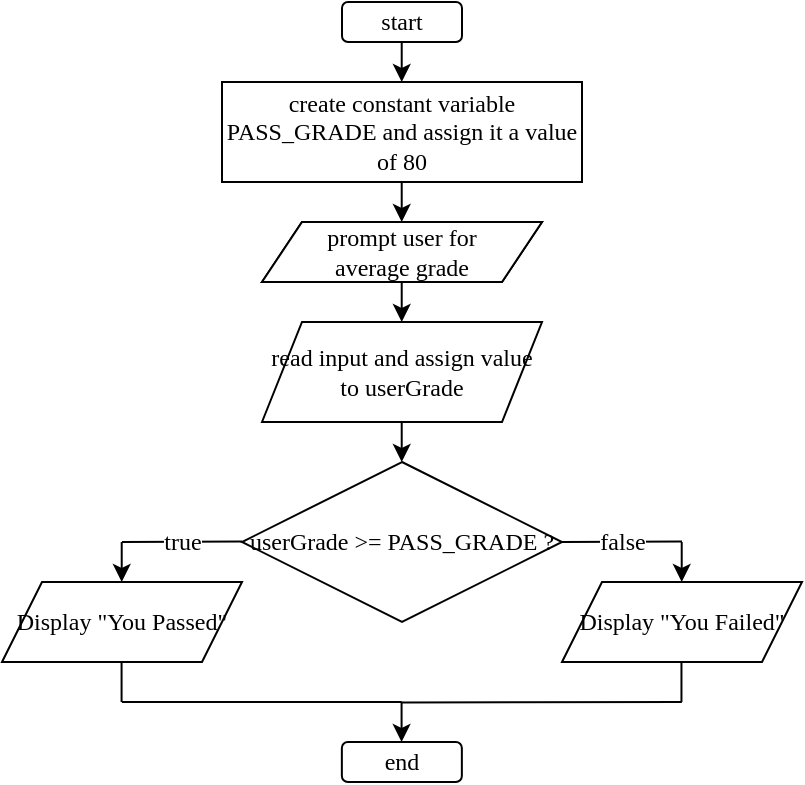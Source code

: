 <mxfile version="24.7.14">
  <diagram name="Page-1" id="4gbydLWbNtUlYTXZRL-L">
    <mxGraphModel dx="1434" dy="738" grid="1" gridSize="10" guides="1" tooltips="1" connect="1" arrows="1" fold="1" page="1" pageScale="1" pageWidth="850" pageHeight="1100" math="0" shadow="0">
      <root>
        <mxCell id="0" />
        <mxCell id="1" parent="0" />
        <mxCell id="vapV2GEzPmKjDF6dZoIv-3" value="start" style="rounded=1;whiteSpace=wrap;html=1;fontFamily=source code pro;fontSource=https%3A%2F%2Ffonts.googleapis.com%2Fcss%3Ffamily%3Dsource%2Bcode%2Bpro;" vertex="1" parent="1">
          <mxGeometry x="210" y="40" width="60" height="20" as="geometry" />
        </mxCell>
        <mxCell id="vapV2GEzPmKjDF6dZoIv-4" value="prompt user for&lt;div&gt;average grade&lt;/div&gt;" style="shape=parallelogram;perimeter=parallelogramPerimeter;whiteSpace=wrap;html=1;fixedSize=1;fontFamily=source code pro;fontSource=https%3A%2F%2Ffonts.googleapis.com%2Fcss%3Ffamily%3Dsource%2Bcode%2Bpro;" vertex="1" parent="1">
          <mxGeometry x="170" y="150" width="140" height="30" as="geometry" />
        </mxCell>
        <mxCell id="vapV2GEzPmKjDF6dZoIv-5" value="userGrade &amp;gt;= PASS_GRADE ?" style="rhombus;whiteSpace=wrap;html=1;strokeColor=default;align=center;verticalAlign=middle;fontFamily=source code pro;fontSource=https%3A%2F%2Ffonts.googleapis.com%2Fcss%3Ffamily%3Dsource%2Bcode%2Bpro;fontSize=12;fontColor=default;fillColor=default;" vertex="1" parent="1">
          <mxGeometry x="160" y="270" width="160" height="80" as="geometry" />
        </mxCell>
        <mxCell id="vapV2GEzPmKjDF6dZoIv-7" value="prompt user for&lt;div&gt;average grade&lt;/div&gt;" style="shape=parallelogram;perimeter=parallelogramPerimeter;whiteSpace=wrap;html=1;fixedSize=1;fontFamily=source code pro;fontSource=https://fonts.googleapis.com/css?family=source+code+pro;" vertex="1" parent="1">
          <mxGeometry x="170" y="150" width="140" height="30" as="geometry" />
        </mxCell>
        <mxCell id="vapV2GEzPmKjDF6dZoIv-8" value="read input and assign value&lt;div&gt;to userGrade&lt;/div&gt;" style="shape=parallelogram;perimeter=parallelogramPerimeter;whiteSpace=wrap;html=1;fixedSize=1;fontFamily=source code pro;fontSource=https://fonts.googleapis.com/css?family=source+code+pro;" vertex="1" parent="1">
          <mxGeometry x="170" y="200" width="140" height="50" as="geometry" />
        </mxCell>
        <mxCell id="vapV2GEzPmKjDF6dZoIv-9" value="create constant variable PASS_GRADE and assign it a value of 80" style="rounded=0;whiteSpace=wrap;html=1;strokeColor=default;align=center;verticalAlign=middle;fontFamily=source code pro;fontSource=https%3A%2F%2Ffonts.googleapis.com%2Fcss%3Ffamily%3Dsource%2Bcode%2Bpro;fontSize=12;fontColor=default;fillColor=default;" vertex="1" parent="1">
          <mxGeometry x="150" y="80" width="180" height="50" as="geometry" />
        </mxCell>
        <mxCell id="vapV2GEzPmKjDF6dZoIv-10" value="Display &quot;You Passed&quot;" style="shape=parallelogram;perimeter=parallelogramPerimeter;whiteSpace=wrap;html=1;fixedSize=1;strokeColor=default;align=center;verticalAlign=middle;fontFamily=source code pro;fontSource=https%3A%2F%2Ffonts.googleapis.com%2Fcss%3Ffamily%3Dsource%2Bcode%2Bpro;fontSize=12;fontColor=default;fillColor=default;" vertex="1" parent="1">
          <mxGeometry x="40" y="330" width="120" height="40" as="geometry" />
        </mxCell>
        <mxCell id="vapV2GEzPmKjDF6dZoIv-11" value="Display &quot;You Failed&quot;" style="shape=parallelogram;perimeter=parallelogramPerimeter;whiteSpace=wrap;html=1;fixedSize=1;strokeColor=default;align=center;verticalAlign=middle;fontFamily=source code pro;fontSource=https%3A%2F%2Ffonts.googleapis.com%2Fcss%3Ffamily%3Dsource%2Bcode%2Bpro;fontSize=12;fontColor=default;fillColor=default;" vertex="1" parent="1">
          <mxGeometry x="320" y="330" width="120" height="40" as="geometry" />
        </mxCell>
        <mxCell id="vapV2GEzPmKjDF6dZoIv-12" value="end" style="rounded=1;whiteSpace=wrap;html=1;fontFamily=source code pro;fontSource=https%3A%2F%2Ffonts.googleapis.com%2Fcss%3Ffamily%3Dsource%2Bcode%2Bpro;" vertex="1" parent="1">
          <mxGeometry x="209.93" y="410" width="60" height="20" as="geometry" />
        </mxCell>
        <mxCell id="vapV2GEzPmKjDF6dZoIv-13" value="" style="endArrow=classic;html=1;rounded=0;fontFamily=source code pro;fontSource=https%3A%2F%2Ffonts.googleapis.com%2Fcss%3Ffamily%3Dsource%2Bcode%2Bpro;fontSize=12;fontColor=default;" edge="1" parent="1">
          <mxGeometry width="50" height="50" relative="1" as="geometry">
            <mxPoint x="239.86" y="60" as="sourcePoint" />
            <mxPoint x="239.86" y="80" as="targetPoint" />
          </mxGeometry>
        </mxCell>
        <mxCell id="vapV2GEzPmKjDF6dZoIv-14" value="" style="endArrow=classic;html=1;rounded=0;fontFamily=source code pro;fontSource=https%3A%2F%2Ffonts.googleapis.com%2Fcss%3Ffamily%3Dsource%2Bcode%2Bpro;fontSize=12;fontColor=default;" edge="1" parent="1">
          <mxGeometry width="50" height="50" relative="1" as="geometry">
            <mxPoint x="239.86" y="130" as="sourcePoint" />
            <mxPoint x="239.86" y="150" as="targetPoint" />
          </mxGeometry>
        </mxCell>
        <mxCell id="vapV2GEzPmKjDF6dZoIv-15" value="" style="endArrow=classic;html=1;rounded=0;fontFamily=source code pro;fontSource=https%3A%2F%2Ffonts.googleapis.com%2Fcss%3Ffamily%3Dsource%2Bcode%2Bpro;fontSize=12;fontColor=default;" edge="1" parent="1">
          <mxGeometry width="50" height="50" relative="1" as="geometry">
            <mxPoint x="239.86" y="180" as="sourcePoint" />
            <mxPoint x="239.86" y="200" as="targetPoint" />
          </mxGeometry>
        </mxCell>
        <mxCell id="vapV2GEzPmKjDF6dZoIv-16" value="" style="endArrow=classic;html=1;rounded=0;fontFamily=source code pro;fontSource=https%3A%2F%2Ffonts.googleapis.com%2Fcss%3Ffamily%3Dsource%2Bcode%2Bpro;fontSize=12;fontColor=default;" edge="1" parent="1">
          <mxGeometry width="50" height="50" relative="1" as="geometry">
            <mxPoint x="239.86" y="250" as="sourcePoint" />
            <mxPoint x="239.86" y="270" as="targetPoint" />
          </mxGeometry>
        </mxCell>
        <mxCell id="vapV2GEzPmKjDF6dZoIv-17" value="" style="endArrow=classic;html=1;rounded=0;fontFamily=source code pro;fontSource=https%3A%2F%2Ffonts.googleapis.com%2Fcss%3Ffamily%3Dsource%2Bcode%2Bpro;fontSize=12;fontColor=default;" edge="1" parent="1">
          <mxGeometry width="50" height="50" relative="1" as="geometry">
            <mxPoint x="99.86" y="310" as="sourcePoint" />
            <mxPoint x="99.86" y="330" as="targetPoint" />
          </mxGeometry>
        </mxCell>
        <mxCell id="vapV2GEzPmKjDF6dZoIv-18" value="" style="endArrow=classic;html=1;rounded=0;fontFamily=source code pro;fontSource=https%3A%2F%2Ffonts.googleapis.com%2Fcss%3Ffamily%3Dsource%2Bcode%2Bpro;fontSize=12;fontColor=default;" edge="1" parent="1">
          <mxGeometry width="50" height="50" relative="1" as="geometry">
            <mxPoint x="239.79" y="390" as="sourcePoint" />
            <mxPoint x="239.79" y="410" as="targetPoint" />
          </mxGeometry>
        </mxCell>
        <mxCell id="vapV2GEzPmKjDF6dZoIv-19" value="" style="endArrow=classic;html=1;rounded=0;fontFamily=source code pro;fontSource=https%3A%2F%2Ffonts.googleapis.com%2Fcss%3Ffamily%3Dsource%2Bcode%2Bpro;fontSize=12;fontColor=default;" edge="1" parent="1">
          <mxGeometry width="50" height="50" relative="1" as="geometry">
            <mxPoint x="379.86" y="310" as="sourcePoint" />
            <mxPoint x="379.86" y="330" as="targetPoint" />
          </mxGeometry>
        </mxCell>
        <mxCell id="vapV2GEzPmKjDF6dZoIv-20" value="" style="endArrow=none;html=1;rounded=0;fontFamily=source code pro;fontSource=https%3A%2F%2Ffonts.googleapis.com%2Fcss%3Ffamily%3Dsource%2Bcode%2Bpro;fontSize=12;fontColor=default;" edge="1" parent="1">
          <mxGeometry width="50" height="50" relative="1" as="geometry">
            <mxPoint x="100" y="310" as="sourcePoint" />
            <mxPoint x="160" y="309.76" as="targetPoint" />
          </mxGeometry>
        </mxCell>
        <mxCell id="vapV2GEzPmKjDF6dZoIv-27" value="true" style="edgeLabel;html=1;align=center;verticalAlign=middle;resizable=0;points=[];strokeColor=default;fontFamily=source code pro;fontSource=https%3A%2F%2Ffonts.googleapis.com%2Fcss%3Ffamily%3Dsource%2Bcode%2Bpro;fontSize=12;fontColor=default;fillColor=default;" vertex="1" connectable="0" parent="vapV2GEzPmKjDF6dZoIv-20">
          <mxGeometry x="-0.082" y="-1" relative="1" as="geometry">
            <mxPoint x="2" y="-1" as="offset" />
          </mxGeometry>
        </mxCell>
        <mxCell id="vapV2GEzPmKjDF6dZoIv-21" value="" style="endArrow=none;html=1;rounded=0;fontFamily=source code pro;fontSource=https%3A%2F%2Ffonts.googleapis.com%2Fcss%3Ffamily%3Dsource%2Bcode%2Bpro;fontSize=12;fontColor=default;" edge="1" parent="1">
          <mxGeometry width="50" height="50" relative="1" as="geometry">
            <mxPoint x="320" y="310" as="sourcePoint" />
            <mxPoint x="380" y="309.76" as="targetPoint" />
          </mxGeometry>
        </mxCell>
        <mxCell id="vapV2GEzPmKjDF6dZoIv-28" value="false" style="edgeLabel;html=1;align=center;verticalAlign=middle;resizable=0;points=[];strokeColor=default;fontFamily=source code pro;fontSource=https%3A%2F%2Ffonts.googleapis.com%2Fcss%3Ffamily%3Dsource%2Bcode%2Bpro;fontSize=12;fontColor=default;fillColor=default;" vertex="1" connectable="0" parent="vapV2GEzPmKjDF6dZoIv-21">
          <mxGeometry x="0.067" y="-1" relative="1" as="geometry">
            <mxPoint x="-2" y="-1" as="offset" />
          </mxGeometry>
        </mxCell>
        <mxCell id="vapV2GEzPmKjDF6dZoIv-22" value="" style="endArrow=none;html=1;rounded=0;fontFamily=source code pro;fontSource=https%3A%2F%2Ffonts.googleapis.com%2Fcss%3Ffamily%3Dsource%2Bcode%2Bpro;fontSize=12;fontColor=default;" edge="1" parent="1">
          <mxGeometry width="50" height="50" relative="1" as="geometry">
            <mxPoint x="99.93" y="390" as="sourcePoint" />
            <mxPoint x="239.93" y="390" as="targetPoint" />
          </mxGeometry>
        </mxCell>
        <mxCell id="vapV2GEzPmKjDF6dZoIv-23" value="" style="endArrow=none;html=1;rounded=0;fontFamily=source code pro;fontSource=https%3A%2F%2Ffonts.googleapis.com%2Fcss%3Ffamily%3Dsource%2Bcode%2Bpro;fontSize=12;fontColor=default;" edge="1" parent="1">
          <mxGeometry width="50" height="50" relative="1" as="geometry">
            <mxPoint x="239.93" y="390.24" as="sourcePoint" />
            <mxPoint x="379.93" y="390" as="targetPoint" />
          </mxGeometry>
        </mxCell>
        <mxCell id="vapV2GEzPmKjDF6dZoIv-24" value="" style="endArrow=none;html=1;rounded=0;fontFamily=source code pro;fontSource=https%3A%2F%2Ffonts.googleapis.com%2Fcss%3Ffamily%3Dsource%2Bcode%2Bpro;fontSize=12;fontColor=default;" edge="1" parent="1">
          <mxGeometry width="50" height="50" relative="1" as="geometry">
            <mxPoint x="99.79" y="370.24" as="sourcePoint" />
            <mxPoint x="99.79" y="390" as="targetPoint" />
            <Array as="points">
              <mxPoint x="99.79" y="370" />
            </Array>
          </mxGeometry>
        </mxCell>
        <mxCell id="vapV2GEzPmKjDF6dZoIv-26" value="" style="endArrow=none;html=1;rounded=0;fontFamily=source code pro;fontSource=https%3A%2F%2Ffonts.googleapis.com%2Fcss%3Ffamily%3Dsource%2Bcode%2Bpro;fontSize=12;fontColor=default;" edge="1" parent="1">
          <mxGeometry width="50" height="50" relative="1" as="geometry">
            <mxPoint x="379.73" y="370.24" as="sourcePoint" />
            <mxPoint x="379.73" y="390" as="targetPoint" />
            <Array as="points">
              <mxPoint x="379.73" y="370" />
            </Array>
          </mxGeometry>
        </mxCell>
      </root>
    </mxGraphModel>
  </diagram>
</mxfile>
